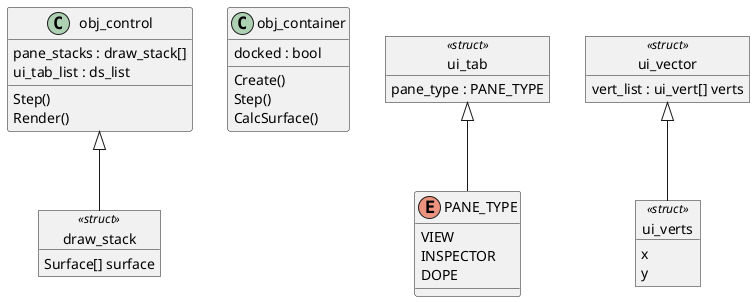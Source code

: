 @startuml "Superstar Game Suite UI"

allow_mixing
' skinparam ParticipantPadding 20
' skinparam BoxPadding 10
' box "Foo1"
' participant obj_control
' end box

' control Game

' [-> Game: Step Event
' activate Game

' deactivate Game

' [<- Game: Done
' deactivate Game
' participant obj_container

' control obj_control {
' }

object draw_stack << struct >> {
	Surface[] surface
}
	' RenderVector()

class obj_control {
	pane_stacks : draw_stack[]
	ui_tab_list : ds_list
	Step()
	Render()
}

obj_control <|-- draw_stack

class obj_container {
	docked : bool
	Create()
	Step()
	CalcSurface()
}

enum PANE_TYPE {
	VIEW
	INSPECTOR
	DOPE
}

object ui_tab << struct >> {
	pane_type : PANE_TYPE
}

ui_tab <|-- PANE_TYPE

object ui_verts << struct >> {
	x
	y
}

object ui_vector << struct >> {
	vert_list : ui_vert[] verts
}

ui_vector <|-- ui_verts

@enduml

@startuml "Step Event"

box "Step Event"
	participant obj_control
	participant obj_container
	
	obj_control -> obj_container : For ui_tab_list
	activate obj_control
	
	obj_container --> obj_control : ds_list_add(pane_stacks[docked], surface)
	
	deactivate obj_control
end box

@enduml